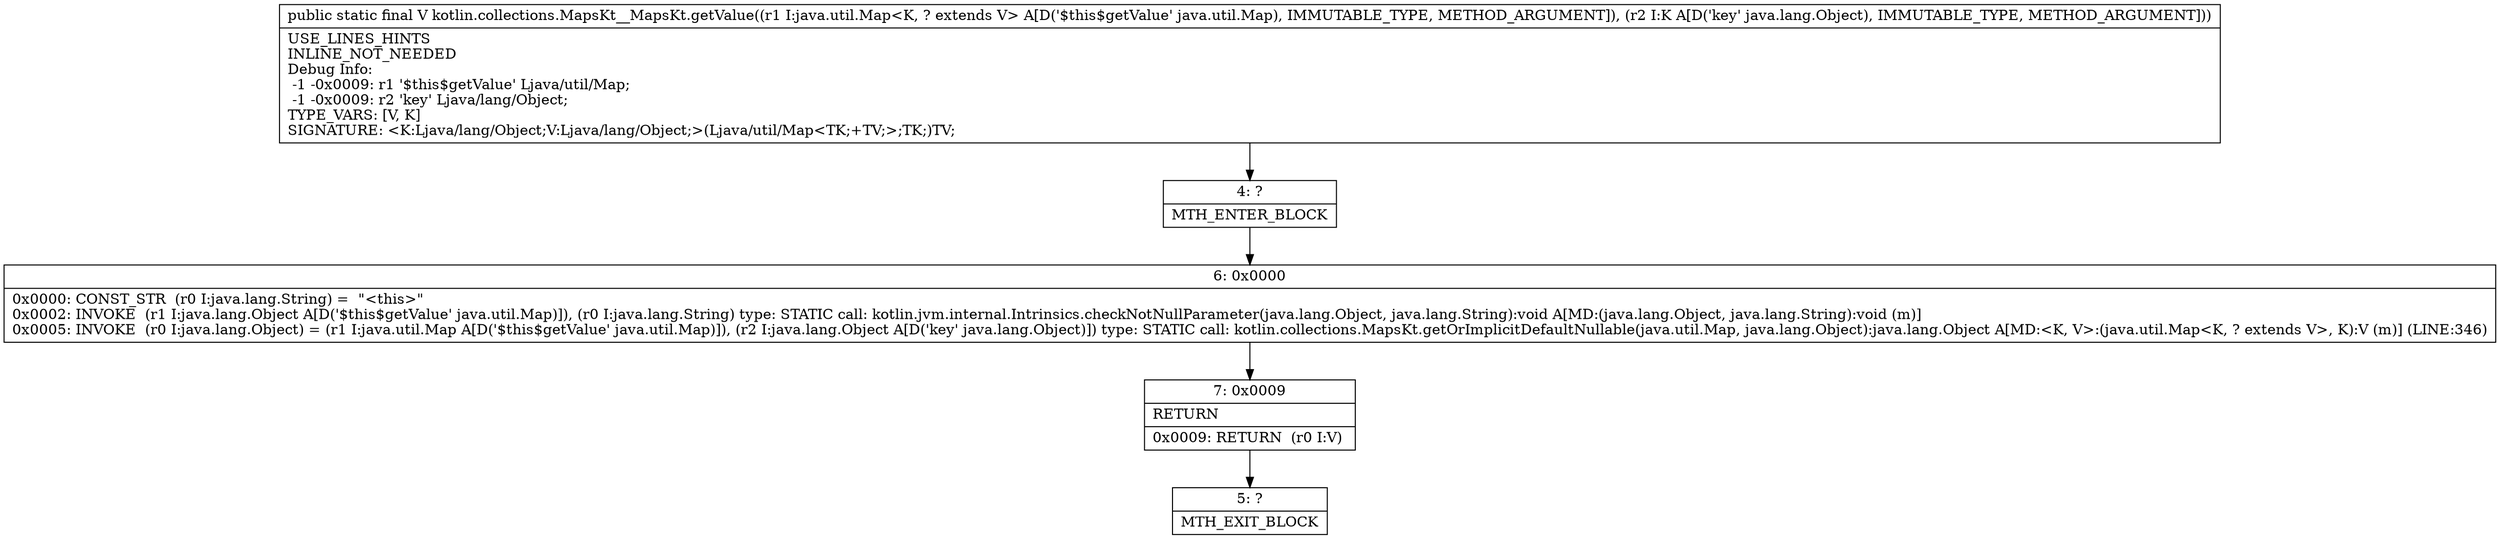 digraph "CFG forkotlin.collections.MapsKt__MapsKt.getValue(Ljava\/util\/Map;Ljava\/lang\/Object;)Ljava\/lang\/Object;" {
Node_4 [shape=record,label="{4\:\ ?|MTH_ENTER_BLOCK\l}"];
Node_6 [shape=record,label="{6\:\ 0x0000|0x0000: CONST_STR  (r0 I:java.lang.String) =  \"\<this\>\" \l0x0002: INVOKE  (r1 I:java.lang.Object A[D('$this$getValue' java.util.Map)]), (r0 I:java.lang.String) type: STATIC call: kotlin.jvm.internal.Intrinsics.checkNotNullParameter(java.lang.Object, java.lang.String):void A[MD:(java.lang.Object, java.lang.String):void (m)]\l0x0005: INVOKE  (r0 I:java.lang.Object) = (r1 I:java.util.Map A[D('$this$getValue' java.util.Map)]), (r2 I:java.lang.Object A[D('key' java.lang.Object)]) type: STATIC call: kotlin.collections.MapsKt.getOrImplicitDefaultNullable(java.util.Map, java.lang.Object):java.lang.Object A[MD:\<K, V\>:(java.util.Map\<K, ? extends V\>, K):V (m)] (LINE:346)\l}"];
Node_7 [shape=record,label="{7\:\ 0x0009|RETURN\l|0x0009: RETURN  (r0 I:V) \l}"];
Node_5 [shape=record,label="{5\:\ ?|MTH_EXIT_BLOCK\l}"];
MethodNode[shape=record,label="{public static final V kotlin.collections.MapsKt__MapsKt.getValue((r1 I:java.util.Map\<K, ? extends V\> A[D('$this$getValue' java.util.Map), IMMUTABLE_TYPE, METHOD_ARGUMENT]), (r2 I:K A[D('key' java.lang.Object), IMMUTABLE_TYPE, METHOD_ARGUMENT]))  | USE_LINES_HINTS\lINLINE_NOT_NEEDED\lDebug Info:\l  \-1 \-0x0009: r1 '$this$getValue' Ljava\/util\/Map;\l  \-1 \-0x0009: r2 'key' Ljava\/lang\/Object;\lTYPE_VARS: [V, K]\lSIGNATURE: \<K:Ljava\/lang\/Object;V:Ljava\/lang\/Object;\>(Ljava\/util\/Map\<TK;+TV;\>;TK;)TV;\l}"];
MethodNode -> Node_4;Node_4 -> Node_6;
Node_6 -> Node_7;
Node_7 -> Node_5;
}

